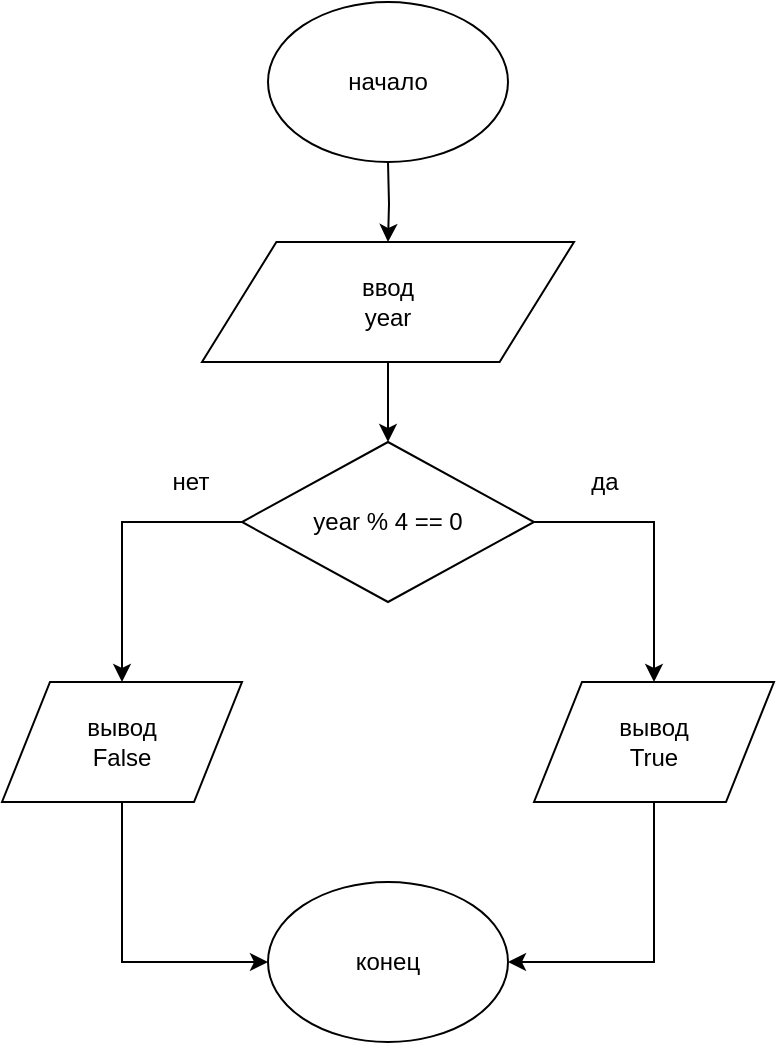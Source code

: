 <mxfile version="13.1.3" type="device"><diagram id="zVgvBxRmIhn_2ZmMwA9e" name="Страница 1"><mxGraphModel dx="1449" dy="609" grid="1" gridSize="10" guides="1" tooltips="1" connect="1" arrows="1" fold="1" page="1" pageScale="1" pageWidth="827" pageHeight="1169" math="0" shadow="0"><root><mxCell id="0"/><mxCell id="1" parent="0"/><mxCell id="e1peMHLpeqir45UQvpoj-1" value="начало" style="ellipse;whiteSpace=wrap;html=1;" vertex="1" parent="1"><mxGeometry x="354" y="40" width="120" height="80" as="geometry"/></mxCell><mxCell id="e1peMHLpeqir45UQvpoj-2" value="" style="edgeStyle=orthogonalEdgeStyle;rounded=0;orthogonalLoop=1;jettySize=auto;html=1;" edge="1" parent="1" target="e1peMHLpeqir45UQvpoj-3"><mxGeometry relative="1" as="geometry"><mxPoint x="414" y="120" as="sourcePoint"/></mxGeometry></mxCell><mxCell id="e1peMHLpeqir45UQvpoj-14" value="" style="edgeStyle=orthogonalEdgeStyle;rounded=0;orthogonalLoop=1;jettySize=auto;html=1;" edge="1" parent="1" source="e1peMHLpeqir45UQvpoj-3" target="e1peMHLpeqir45UQvpoj-4"><mxGeometry relative="1" as="geometry"/></mxCell><mxCell id="e1peMHLpeqir45UQvpoj-3" value="ввод&lt;br&gt;year" style="shape=parallelogram;perimeter=parallelogramPerimeter;whiteSpace=wrap;html=1;" vertex="1" parent="1"><mxGeometry x="321" y="160" width="186" height="60" as="geometry"/></mxCell><mxCell id="e1peMHLpeqir45UQvpoj-7" style="edgeStyle=orthogonalEdgeStyle;rounded=0;orthogonalLoop=1;jettySize=auto;html=1;exitX=0;exitY=0.5;exitDx=0;exitDy=0;" edge="1" parent="1" source="e1peMHLpeqir45UQvpoj-4" target="e1peMHLpeqir45UQvpoj-5"><mxGeometry relative="1" as="geometry"/></mxCell><mxCell id="e1peMHLpeqir45UQvpoj-8" style="edgeStyle=orthogonalEdgeStyle;rounded=0;orthogonalLoop=1;jettySize=auto;html=1;exitX=1;exitY=0.5;exitDx=0;exitDy=0;" edge="1" parent="1" source="e1peMHLpeqir45UQvpoj-4" target="e1peMHLpeqir45UQvpoj-6"><mxGeometry relative="1" as="geometry"/></mxCell><mxCell id="e1peMHLpeqir45UQvpoj-4" value="year % 4 == 0" style="rhombus;whiteSpace=wrap;html=1;" vertex="1" parent="1"><mxGeometry x="341" y="260" width="146" height="80" as="geometry"/></mxCell><mxCell id="e1peMHLpeqir45UQvpoj-12" style="edgeStyle=orthogonalEdgeStyle;rounded=0;orthogonalLoop=1;jettySize=auto;html=1;exitX=0.5;exitY=1;exitDx=0;exitDy=0;entryX=0;entryY=0.5;entryDx=0;entryDy=0;" edge="1" parent="1" source="e1peMHLpeqir45UQvpoj-5" target="e1peMHLpeqir45UQvpoj-11"><mxGeometry relative="1" as="geometry"/></mxCell><mxCell id="e1peMHLpeqir45UQvpoj-5" value="вывод&lt;br&gt;False" style="shape=parallelogram;perimeter=parallelogramPerimeter;whiteSpace=wrap;html=1;" vertex="1" parent="1"><mxGeometry x="221" y="380" width="120" height="60" as="geometry"/></mxCell><mxCell id="e1peMHLpeqir45UQvpoj-13" style="edgeStyle=orthogonalEdgeStyle;rounded=0;orthogonalLoop=1;jettySize=auto;html=1;exitX=0.5;exitY=1;exitDx=0;exitDy=0;entryX=1;entryY=0.5;entryDx=0;entryDy=0;" edge="1" parent="1" source="e1peMHLpeqir45UQvpoj-6" target="e1peMHLpeqir45UQvpoj-11"><mxGeometry relative="1" as="geometry"/></mxCell><mxCell id="e1peMHLpeqir45UQvpoj-6" value="вывод&lt;br&gt;True" style="shape=parallelogram;perimeter=parallelogramPerimeter;whiteSpace=wrap;html=1;" vertex="1" parent="1"><mxGeometry x="487" y="380" width="120" height="60" as="geometry"/></mxCell><mxCell id="e1peMHLpeqir45UQvpoj-9" value="нет" style="text;html=1;align=center;verticalAlign=middle;resizable=0;points=[];autosize=1;" vertex="1" parent="1"><mxGeometry x="300" y="270" width="30" height="20" as="geometry"/></mxCell><mxCell id="e1peMHLpeqir45UQvpoj-10" value="да" style="text;html=1;align=center;verticalAlign=middle;resizable=0;points=[];autosize=1;" vertex="1" parent="1"><mxGeometry x="507" y="270" width="30" height="20" as="geometry"/></mxCell><mxCell id="e1peMHLpeqir45UQvpoj-11" value="конец" style="ellipse;whiteSpace=wrap;html=1;" vertex="1" parent="1"><mxGeometry x="354" y="480" width="120" height="80" as="geometry"/></mxCell></root></mxGraphModel></diagram></mxfile>